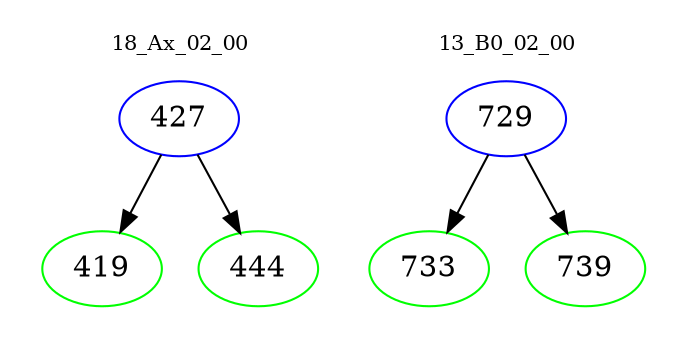 digraph{
subgraph cluster_0 {
color = white
label = "18_Ax_02_00";
fontsize=10;
T0_427 [label="427", color="blue"]
T0_427 -> T0_419 [color="black"]
T0_419 [label="419", color="green"]
T0_427 -> T0_444 [color="black"]
T0_444 [label="444", color="green"]
}
subgraph cluster_1 {
color = white
label = "13_B0_02_00";
fontsize=10;
T1_729 [label="729", color="blue"]
T1_729 -> T1_733 [color="black"]
T1_733 [label="733", color="green"]
T1_729 -> T1_739 [color="black"]
T1_739 [label="739", color="green"]
}
}
